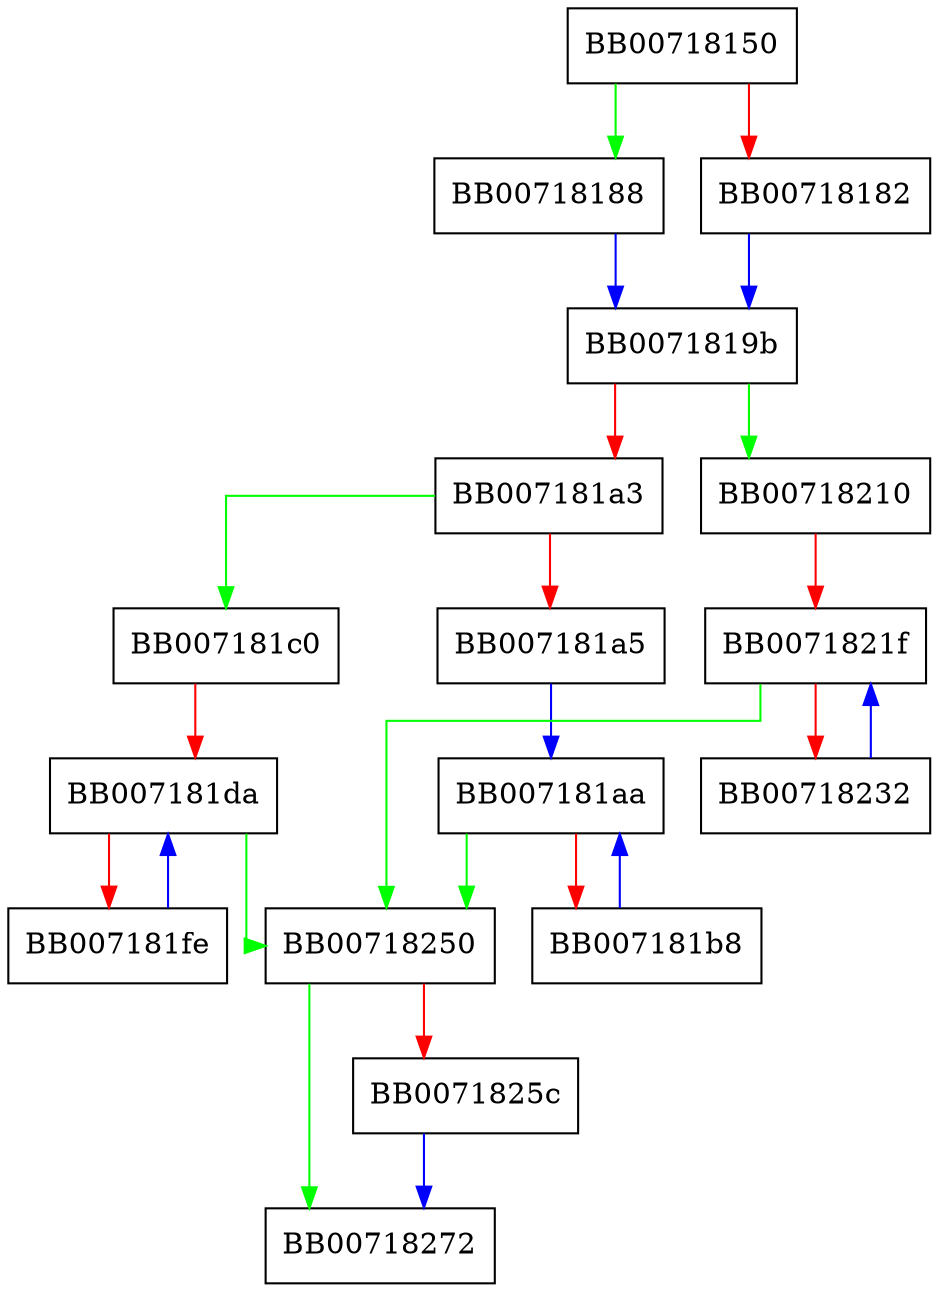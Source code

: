 digraph _vpaes_schedule_core {
  node [shape="box"];
  graph [splines=ortho];
  BB00718150 -> BB00718188 [color="green"];
  BB00718150 -> BB00718182 [color="red"];
  BB00718182 -> BB0071819b [color="blue"];
  BB00718188 -> BB0071819b [color="blue"];
  BB0071819b -> BB00718210 [color="green"];
  BB0071819b -> BB007181a3 [color="red"];
  BB007181a3 -> BB007181c0 [color="green"];
  BB007181a3 -> BB007181a5 [color="red"];
  BB007181a5 -> BB007181aa [color="blue"];
  BB007181aa -> BB00718250 [color="green"];
  BB007181aa -> BB007181b8 [color="red"];
  BB007181b8 -> BB007181aa [color="blue"];
  BB007181c0 -> BB007181da [color="red"];
  BB007181da -> BB00718250 [color="green"];
  BB007181da -> BB007181fe [color="red"];
  BB007181fe -> BB007181da [color="blue"];
  BB00718210 -> BB0071821f [color="red"];
  BB0071821f -> BB00718250 [color="green"];
  BB0071821f -> BB00718232 [color="red"];
  BB00718232 -> BB0071821f [color="blue"];
  BB00718250 -> BB00718272 [color="green"];
  BB00718250 -> BB0071825c [color="red"];
  BB0071825c -> BB00718272 [color="blue"];
}